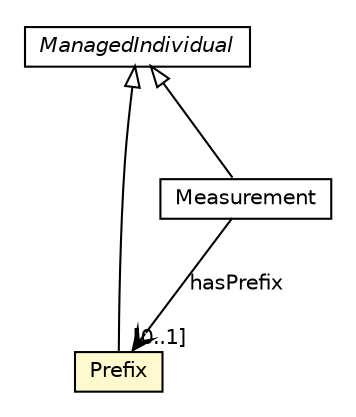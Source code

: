 #!/usr/local/bin/dot
#
# Class diagram 
# Generated by UMLGraph version R5_6-24-gf6e263 (http://www.umlgraph.org/)
#

digraph G {
	edge [fontname="Helvetica",fontsize=10,labelfontname="Helvetica",labelfontsize=10];
	node [fontname="Helvetica",fontsize=10,shape=plaintext];
	nodesep=0.25;
	ranksep=0.5;
	// org.universAAL.middleware.owl.ManagedIndividual
	c6516007 [label=<<table title="org.universAAL.middleware.owl.ManagedIndividual" border="0" cellborder="1" cellspacing="0" cellpadding="2" port="p" href="../../middleware/owl/ManagedIndividual.html">
		<tr><td><table border="0" cellspacing="0" cellpadding="1">
<tr><td align="center" balign="center"><font face="Helvetica-Oblique"> ManagedIndividual </font></td></tr>
		</table></td></tr>
		</table>>, URL="../../middleware/owl/ManagedIndividual.html", fontname="Helvetica", fontcolor="black", fontsize=10.0];
	// org.universAAL.ontology.unit.Prefix
	c6516623 [label=<<table title="org.universAAL.ontology.unit.Prefix" border="0" cellborder="1" cellspacing="0" cellpadding="2" port="p" bgcolor="lemonChiffon" href="./Prefix.html">
		<tr><td><table border="0" cellspacing="0" cellpadding="1">
<tr><td align="center" balign="center"> Prefix </td></tr>
		</table></td></tr>
		</table>>, URL="./Prefix.html", fontname="Helvetica", fontcolor="black", fontsize=10.0];
	// org.universAAL.ontology.measurement.Measurement
	c6516632 [label=<<table title="org.universAAL.ontology.measurement.Measurement" border="0" cellborder="1" cellspacing="0" cellpadding="2" port="p" href="../measurement/Measurement.html">
		<tr><td><table border="0" cellspacing="0" cellpadding="1">
<tr><td align="center" balign="center"> Measurement </td></tr>
		</table></td></tr>
		</table>>, URL="../measurement/Measurement.html", fontname="Helvetica", fontcolor="black", fontsize=10.0];
	//org.universAAL.ontology.unit.Prefix extends org.universAAL.middleware.owl.ManagedIndividual
	c6516007:p -> c6516623:p [dir=back,arrowtail=empty];
	//org.universAAL.ontology.measurement.Measurement extends org.universAAL.middleware.owl.ManagedIndividual
	c6516007:p -> c6516632:p [dir=back,arrowtail=empty];
	// org.universAAL.ontology.measurement.Measurement NAVASSOC org.universAAL.ontology.unit.Prefix
	c6516632:p -> c6516623:p [taillabel="", label="hasPrefix", headlabel="[0..1]", fontname="Helvetica", fontcolor="black", fontsize=10.0, color="black", arrowhead=open];
}

